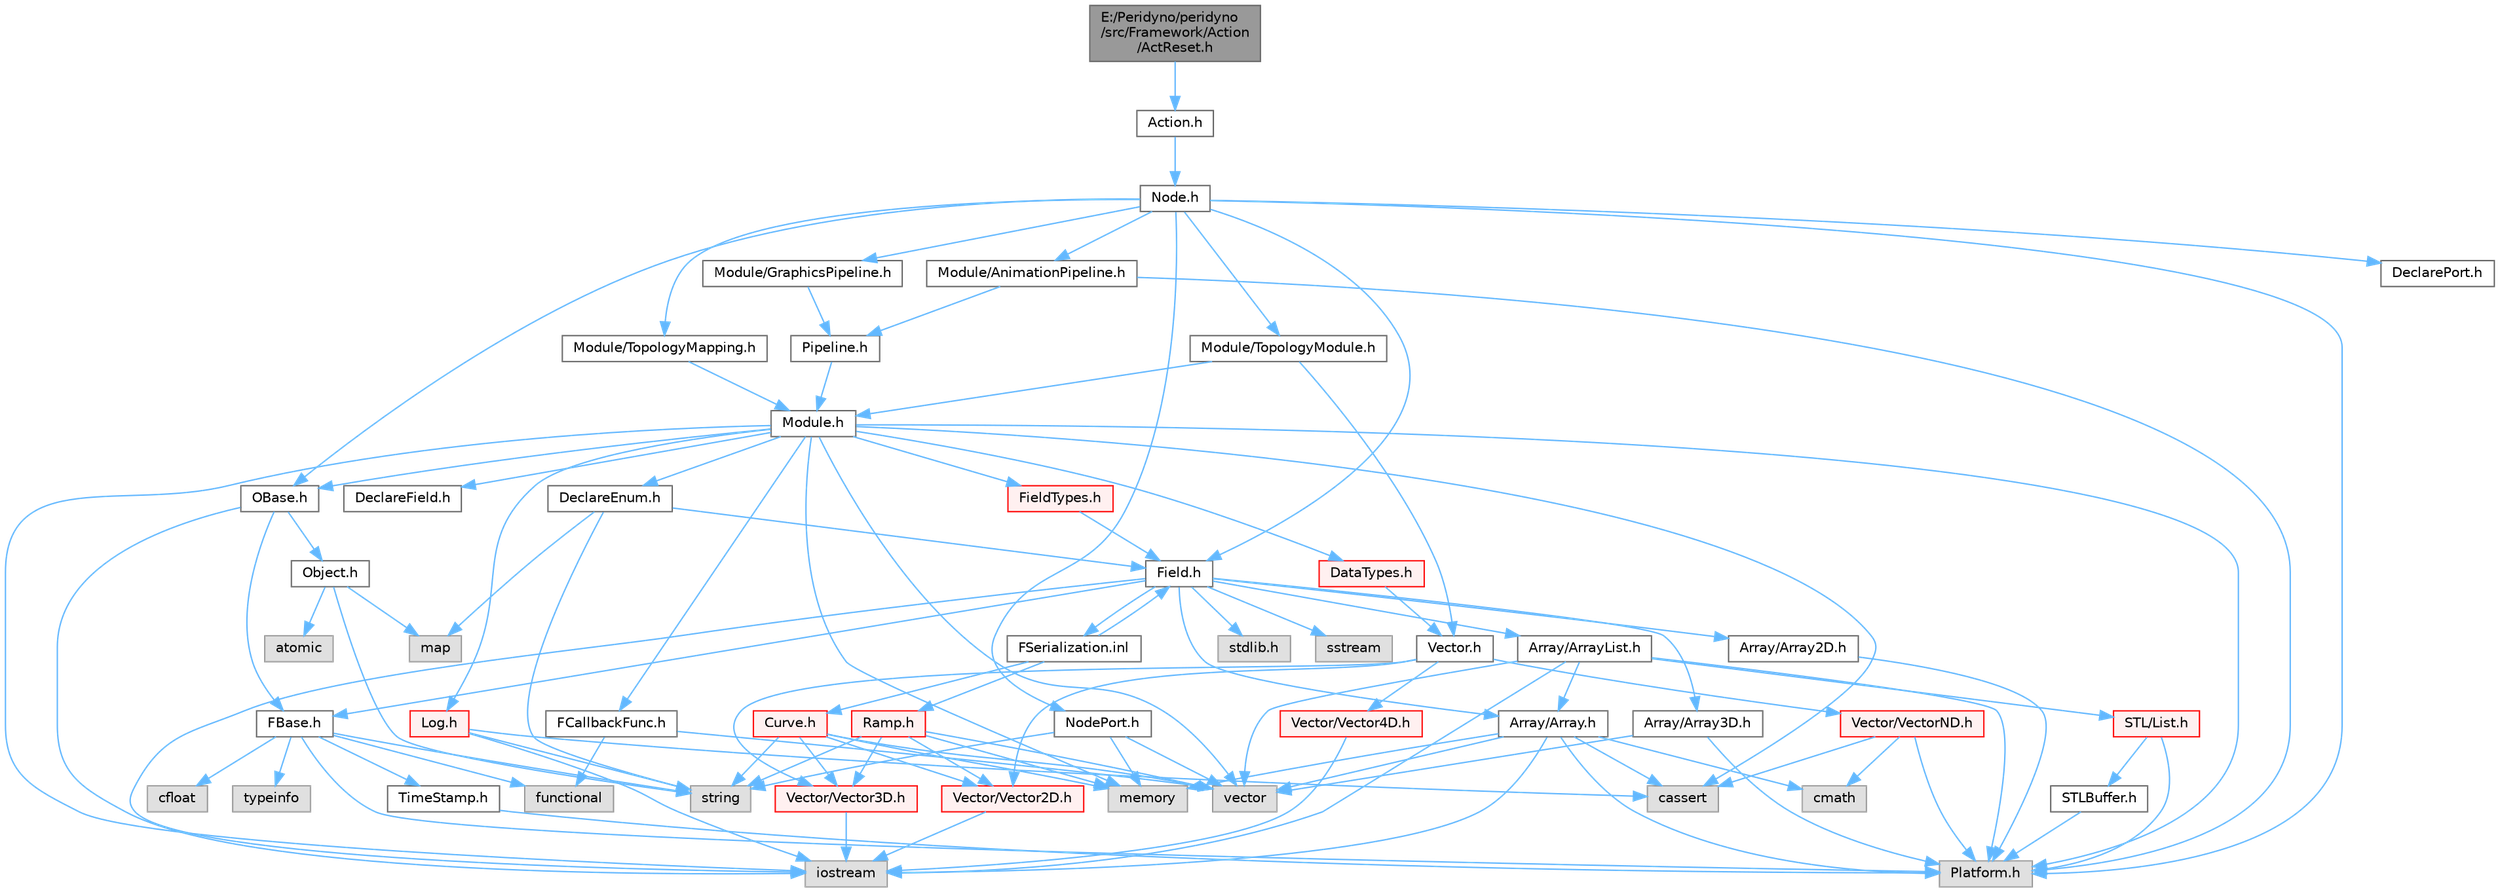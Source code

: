 digraph "E:/Peridyno/peridyno/src/Framework/Action/ActReset.h"
{
 // LATEX_PDF_SIZE
  bgcolor="transparent";
  edge [fontname=Helvetica,fontsize=10,labelfontname=Helvetica,labelfontsize=10];
  node [fontname=Helvetica,fontsize=10,shape=box,height=0.2,width=0.4];
  Node1 [id="Node000001",label="E:/Peridyno/peridyno\l/src/Framework/Action\l/ActReset.h",height=0.2,width=0.4,color="gray40", fillcolor="grey60", style="filled", fontcolor="black",tooltip=" "];
  Node1 -> Node2 [id="edge1_Node000001_Node000002",color="steelblue1",style="solid",tooltip=" "];
  Node2 [id="Node000002",label="Action.h",height=0.2,width=0.4,color="grey40", fillcolor="white", style="filled",URL="$_action_8h.html",tooltip=" "];
  Node2 -> Node3 [id="edge2_Node000002_Node000003",color="steelblue1",style="solid",tooltip=" "];
  Node3 [id="Node000003",label="Node.h",height=0.2,width=0.4,color="grey40", fillcolor="white", style="filled",URL="$_node_8h.html",tooltip=" "];
  Node3 -> Node4 [id="edge3_Node000003_Node000004",color="steelblue1",style="solid",tooltip=" "];
  Node4 [id="Node000004",label="OBase.h",height=0.2,width=0.4,color="grey40", fillcolor="white", style="filled",URL="$_o_base_8h.html",tooltip=" "];
  Node4 -> Node5 [id="edge4_Node000004_Node000005",color="steelblue1",style="solid",tooltip=" "];
  Node5 [id="Node000005",label="iostream",height=0.2,width=0.4,color="grey60", fillcolor="#E0E0E0", style="filled",tooltip=" "];
  Node4 -> Node6 [id="edge5_Node000004_Node000006",color="steelblue1",style="solid",tooltip=" "];
  Node6 [id="Node000006",label="FBase.h",height=0.2,width=0.4,color="grey40", fillcolor="white", style="filled",URL="$_f_base_8h.html",tooltip=" "];
  Node6 -> Node7 [id="edge6_Node000006_Node000007",color="steelblue1",style="solid",tooltip=" "];
  Node7 [id="Node000007",label="Platform.h",height=0.2,width=0.4,color="grey60", fillcolor="#E0E0E0", style="filled",tooltip=" "];
  Node6 -> Node8 [id="edge7_Node000006_Node000008",color="steelblue1",style="solid",tooltip=" "];
  Node8 [id="Node000008",label="TimeStamp.h",height=0.2,width=0.4,color="grey40", fillcolor="white", style="filled",URL="$_time_stamp_8h.html",tooltip=" "];
  Node8 -> Node7 [id="edge8_Node000008_Node000007",color="steelblue1",style="solid",tooltip=" "];
  Node6 -> Node9 [id="edge9_Node000006_Node000009",color="steelblue1",style="solid",tooltip=" "];
  Node9 [id="Node000009",label="typeinfo",height=0.2,width=0.4,color="grey60", fillcolor="#E0E0E0", style="filled",tooltip=" "];
  Node6 -> Node10 [id="edge10_Node000006_Node000010",color="steelblue1",style="solid",tooltip=" "];
  Node10 [id="Node000010",label="string",height=0.2,width=0.4,color="grey60", fillcolor="#E0E0E0", style="filled",tooltip=" "];
  Node6 -> Node11 [id="edge11_Node000006_Node000011",color="steelblue1",style="solid",tooltip=" "];
  Node11 [id="Node000011",label="functional",height=0.2,width=0.4,color="grey60", fillcolor="#E0E0E0", style="filled",tooltip=" "];
  Node6 -> Node12 [id="edge12_Node000006_Node000012",color="steelblue1",style="solid",tooltip=" "];
  Node12 [id="Node000012",label="cfloat",height=0.2,width=0.4,color="grey60", fillcolor="#E0E0E0", style="filled",tooltip=" "];
  Node4 -> Node13 [id="edge13_Node000004_Node000013",color="steelblue1",style="solid",tooltip=" "];
  Node13 [id="Node000013",label="Object.h",height=0.2,width=0.4,color="grey40", fillcolor="white", style="filled",URL="$_object_8h.html",tooltip=" "];
  Node13 -> Node10 [id="edge14_Node000013_Node000010",color="steelblue1",style="solid",tooltip=" "];
  Node13 -> Node14 [id="edge15_Node000013_Node000014",color="steelblue1",style="solid",tooltip=" "];
  Node14 [id="Node000014",label="atomic",height=0.2,width=0.4,color="grey60", fillcolor="#E0E0E0", style="filled",tooltip=" "];
  Node13 -> Node15 [id="edge16_Node000013_Node000015",color="steelblue1",style="solid",tooltip=" "];
  Node15 [id="Node000015",label="map",height=0.2,width=0.4,color="grey60", fillcolor="#E0E0E0", style="filled",tooltip=" "];
  Node3 -> Node16 [id="edge17_Node000003_Node000016",color="steelblue1",style="solid",tooltip=" "];
  Node16 [id="Node000016",label="Field.h",height=0.2,width=0.4,color="grey40", fillcolor="white", style="filled",URL="$_field_8h.html",tooltip=" "];
  Node16 -> Node5 [id="edge18_Node000016_Node000005",color="steelblue1",style="solid",tooltip=" "];
  Node16 -> Node17 [id="edge19_Node000016_Node000017",color="steelblue1",style="solid",tooltip=" "];
  Node17 [id="Node000017",label="stdlib.h",height=0.2,width=0.4,color="grey60", fillcolor="#E0E0E0", style="filled",tooltip=" "];
  Node16 -> Node18 [id="edge20_Node000016_Node000018",color="steelblue1",style="solid",tooltip=" "];
  Node18 [id="Node000018",label="sstream",height=0.2,width=0.4,color="grey60", fillcolor="#E0E0E0", style="filled",tooltip=" "];
  Node16 -> Node6 [id="edge21_Node000016_Node000006",color="steelblue1",style="solid",tooltip=" "];
  Node16 -> Node19 [id="edge22_Node000016_Node000019",color="steelblue1",style="solid",tooltip=" "];
  Node19 [id="Node000019",label="Array/Array.h",height=0.2,width=0.4,color="grey40", fillcolor="white", style="filled",URL="$_array_8h.html",tooltip=" "];
  Node19 -> Node7 [id="edge23_Node000019_Node000007",color="steelblue1",style="solid",tooltip=" "];
  Node19 -> Node20 [id="edge24_Node000019_Node000020",color="steelblue1",style="solid",tooltip=" "];
  Node20 [id="Node000020",label="cassert",height=0.2,width=0.4,color="grey60", fillcolor="#E0E0E0", style="filled",tooltip=" "];
  Node19 -> Node21 [id="edge25_Node000019_Node000021",color="steelblue1",style="solid",tooltip=" "];
  Node21 [id="Node000021",label="vector",height=0.2,width=0.4,color="grey60", fillcolor="#E0E0E0", style="filled",tooltip=" "];
  Node19 -> Node5 [id="edge26_Node000019_Node000005",color="steelblue1",style="solid",tooltip=" "];
  Node19 -> Node22 [id="edge27_Node000019_Node000022",color="steelblue1",style="solid",tooltip=" "];
  Node22 [id="Node000022",label="memory",height=0.2,width=0.4,color="grey60", fillcolor="#E0E0E0", style="filled",tooltip=" "];
  Node19 -> Node23 [id="edge28_Node000019_Node000023",color="steelblue1",style="solid",tooltip=" "];
  Node23 [id="Node000023",label="cmath",height=0.2,width=0.4,color="grey60", fillcolor="#E0E0E0", style="filled",tooltip=" "];
  Node16 -> Node24 [id="edge29_Node000016_Node000024",color="steelblue1",style="solid",tooltip=" "];
  Node24 [id="Node000024",label="Array/Array2D.h",height=0.2,width=0.4,color="grey40", fillcolor="white", style="filled",URL="$_array2_d_8h.html",tooltip=" "];
  Node24 -> Node7 [id="edge30_Node000024_Node000007",color="steelblue1",style="solid",tooltip=" "];
  Node16 -> Node25 [id="edge31_Node000016_Node000025",color="steelblue1",style="solid",tooltip=" "];
  Node25 [id="Node000025",label="Array/Array3D.h",height=0.2,width=0.4,color="grey40", fillcolor="white", style="filled",URL="$_array3_d_8h.html",tooltip=" "];
  Node25 -> Node7 [id="edge32_Node000025_Node000007",color="steelblue1",style="solid",tooltip=" "];
  Node25 -> Node21 [id="edge33_Node000025_Node000021",color="steelblue1",style="solid",tooltip=" "];
  Node16 -> Node26 [id="edge34_Node000016_Node000026",color="steelblue1",style="solid",tooltip=" "];
  Node26 [id="Node000026",label="Array/ArrayList.h",height=0.2,width=0.4,color="grey40", fillcolor="white", style="filled",URL="$_array_list_8h.html",tooltip=" "];
  Node26 -> Node21 [id="edge35_Node000026_Node000021",color="steelblue1",style="solid",tooltip=" "];
  Node26 -> Node5 [id="edge36_Node000026_Node000005",color="steelblue1",style="solid",tooltip=" "];
  Node26 -> Node7 [id="edge37_Node000026_Node000007",color="steelblue1",style="solid",tooltip=" "];
  Node26 -> Node27 [id="edge38_Node000026_Node000027",color="steelblue1",style="solid",tooltip=" "];
  Node27 [id="Node000027",label="STL/List.h",height=0.2,width=0.4,color="red", fillcolor="#FFF0F0", style="filled",URL="$_list_8h.html",tooltip=" "];
  Node27 -> Node7 [id="edge39_Node000027_Node000007",color="steelblue1",style="solid",tooltip=" "];
  Node27 -> Node28 [id="edge40_Node000027_Node000028",color="steelblue1",style="solid",tooltip=" "];
  Node28 [id="Node000028",label="STLBuffer.h",height=0.2,width=0.4,color="grey40", fillcolor="white", style="filled",URL="$_s_t_l_buffer_8h.html",tooltip=" "];
  Node28 -> Node7 [id="edge41_Node000028_Node000007",color="steelblue1",style="solid",tooltip=" "];
  Node26 -> Node19 [id="edge42_Node000026_Node000019",color="steelblue1",style="solid",tooltip=" "];
  Node16 -> Node67 [id="edge43_Node000016_Node000067",color="steelblue1",style="solid",tooltip=" "];
  Node67 [id="Node000067",label="FSerialization.inl",height=0.2,width=0.4,color="grey40", fillcolor="white", style="filled",URL="$_f_serialization_8inl.html",tooltip=" "];
  Node67 -> Node16 [id="edge44_Node000067_Node000016",color="steelblue1",style="solid",tooltip=" "];
  Node67 -> Node68 [id="edge45_Node000067_Node000068",color="steelblue1",style="solid",tooltip=" "];
  Node68 [id="Node000068",label="Ramp.h",height=0.2,width=0.4,color="red", fillcolor="#FFF0F0", style="filled",URL="$_ramp_8h.html",tooltip=" "];
  Node68 -> Node21 [id="edge46_Node000068_Node000021",color="steelblue1",style="solid",tooltip=" "];
  Node68 -> Node22 [id="edge47_Node000068_Node000022",color="steelblue1",style="solid",tooltip=" "];
  Node68 -> Node10 [id="edge48_Node000068_Node000010",color="steelblue1",style="solid",tooltip=" "];
  Node68 -> Node32 [id="edge49_Node000068_Node000032",color="steelblue1",style="solid",tooltip=" "];
  Node32 [id="Node000032",label="Vector/Vector2D.h",height=0.2,width=0.4,color="red", fillcolor="#FFF0F0", style="filled",URL="$_vector2_d_8h.html",tooltip=" "];
  Node32 -> Node5 [id="edge50_Node000032_Node000005",color="steelblue1",style="solid",tooltip=" "];
  Node68 -> Node38 [id="edge51_Node000068_Node000038",color="steelblue1",style="solid",tooltip=" "];
  Node38 [id="Node000038",label="Vector/Vector3D.h",height=0.2,width=0.4,color="red", fillcolor="#FFF0F0", style="filled",URL="$_vector3_d_8h.html",tooltip=" "];
  Node38 -> Node5 [id="edge52_Node000038_Node000005",color="steelblue1",style="solid",tooltip=" "];
  Node67 -> Node70 [id="edge53_Node000067_Node000070",color="steelblue1",style="solid",tooltip=" "];
  Node70 [id="Node000070",label="Curve.h",height=0.2,width=0.4,color="red", fillcolor="#FFF0F0", style="filled",URL="$_curve_8h.html",tooltip=" "];
  Node70 -> Node21 [id="edge54_Node000070_Node000021",color="steelblue1",style="solid",tooltip=" "];
  Node70 -> Node22 [id="edge55_Node000070_Node000022",color="steelblue1",style="solid",tooltip=" "];
  Node70 -> Node10 [id="edge56_Node000070_Node000010",color="steelblue1",style="solid",tooltip=" "];
  Node70 -> Node32 [id="edge57_Node000070_Node000032",color="steelblue1",style="solid",tooltip=" "];
  Node70 -> Node38 [id="edge58_Node000070_Node000038",color="steelblue1",style="solid",tooltip=" "];
  Node3 -> Node7 [id="edge59_Node000003_Node000007",color="steelblue1",style="solid",tooltip=" "];
  Node3 -> Node71 [id="edge60_Node000003_Node000071",color="steelblue1",style="solid",tooltip=" "];
  Node71 [id="Node000071",label="DeclarePort.h",height=0.2,width=0.4,color="grey40", fillcolor="white", style="filled",URL="$_declare_port_8h.html",tooltip=" "];
  Node3 -> Node72 [id="edge61_Node000003_Node000072",color="steelblue1",style="solid",tooltip=" "];
  Node72 [id="Node000072",label="NodePort.h",height=0.2,width=0.4,color="grey40", fillcolor="white", style="filled",URL="$_node_port_8h.html",tooltip=" "];
  Node72 -> Node10 [id="edge62_Node000072_Node000010",color="steelblue1",style="solid",tooltip=" "];
  Node72 -> Node21 [id="edge63_Node000072_Node000021",color="steelblue1",style="solid",tooltip=" "];
  Node72 -> Node22 [id="edge64_Node000072_Node000022",color="steelblue1",style="solid",tooltip=" "];
  Node3 -> Node73 [id="edge65_Node000003_Node000073",color="steelblue1",style="solid",tooltip=" "];
  Node73 [id="Node000073",label="Module/TopologyModule.h",height=0.2,width=0.4,color="grey40", fillcolor="white", style="filled",URL="$_topology_module_8h.html",tooltip=" "];
  Node73 -> Node31 [id="edge66_Node000073_Node000031",color="steelblue1",style="solid",tooltip=" "];
  Node31 [id="Node000031",label="Vector.h",height=0.2,width=0.4,color="grey40", fillcolor="white", style="filled",URL="$_vector_8h.html",tooltip=" "];
  Node31 -> Node32 [id="edge67_Node000031_Node000032",color="steelblue1",style="solid",tooltip=" "];
  Node31 -> Node38 [id="edge68_Node000031_Node000038",color="steelblue1",style="solid",tooltip=" "];
  Node31 -> Node41 [id="edge69_Node000031_Node000041",color="steelblue1",style="solid",tooltip=" "];
  Node41 [id="Node000041",label="Vector/Vector4D.h",height=0.2,width=0.4,color="red", fillcolor="#FFF0F0", style="filled",URL="$_vector4_d_8h.html",tooltip=" "];
  Node41 -> Node5 [id="edge70_Node000041_Node000005",color="steelblue1",style="solid",tooltip=" "];
  Node31 -> Node44 [id="edge71_Node000031_Node000044",color="steelblue1",style="solid",tooltip=" "];
  Node44 [id="Node000044",label="Vector/VectorND.h",height=0.2,width=0.4,color="red", fillcolor="#FFF0F0", style="filled",URL="$_vector_n_d_8h.html",tooltip=" "];
  Node44 -> Node23 [id="edge72_Node000044_Node000023",color="steelblue1",style="solid",tooltip=" "];
  Node44 -> Node20 [id="edge73_Node000044_Node000020",color="steelblue1",style="solid",tooltip=" "];
  Node44 -> Node7 [id="edge74_Node000044_Node000007",color="steelblue1",style="solid",tooltip=" "];
  Node73 -> Node74 [id="edge75_Node000073_Node000074",color="steelblue1",style="solid",tooltip=" "];
  Node74 [id="Node000074",label="Module.h",height=0.2,width=0.4,color="grey40", fillcolor="white", style="filled",URL="$_module_8h.html",tooltip=" "];
  Node74 -> Node7 [id="edge76_Node000074_Node000007",color="steelblue1",style="solid",tooltip=" "];
  Node74 -> Node22 [id="edge77_Node000074_Node000022",color="steelblue1",style="solid",tooltip=" "];
  Node74 -> Node21 [id="edge78_Node000074_Node000021",color="steelblue1",style="solid",tooltip=" "];
  Node74 -> Node20 [id="edge79_Node000074_Node000020",color="steelblue1",style="solid",tooltip=" "];
  Node74 -> Node5 [id="edge80_Node000074_Node000005",color="steelblue1",style="solid",tooltip=" "];
  Node74 -> Node4 [id="edge81_Node000074_Node000004",color="steelblue1",style="solid",tooltip=" "];
  Node74 -> Node75 [id="edge82_Node000074_Node000075",color="steelblue1",style="solid",tooltip=" "];
  Node75 [id="Node000075",label="Log.h",height=0.2,width=0.4,color="red", fillcolor="#FFF0F0", style="filled",URL="$_log_8h.html",tooltip=" "];
  Node75 -> Node10 [id="edge83_Node000075_Node000010",color="steelblue1",style="solid",tooltip=" "];
  Node75 -> Node5 [id="edge84_Node000075_Node000005",color="steelblue1",style="solid",tooltip=" "];
  Node75 -> Node20 [id="edge85_Node000075_Node000020",color="steelblue1",style="solid",tooltip=" "];
  Node74 -> Node83 [id="edge86_Node000074_Node000083",color="steelblue1",style="solid",tooltip=" "];
  Node83 [id="Node000083",label="DataTypes.h",height=0.2,width=0.4,color="red", fillcolor="#FFF0F0", style="filled",URL="$_data_types_8h.html",tooltip=" "];
  Node83 -> Node31 [id="edge87_Node000083_Node000031",color="steelblue1",style="solid",tooltip=" "];
  Node74 -> Node88 [id="edge88_Node000074_Node000088",color="steelblue1",style="solid",tooltip=" "];
  Node88 [id="Node000088",label="DeclareEnum.h",height=0.2,width=0.4,color="grey40", fillcolor="white", style="filled",URL="$_declare_enum_8h.html",tooltip=" "];
  Node88 -> Node15 [id="edge89_Node000088_Node000015",color="steelblue1",style="solid",tooltip=" "];
  Node88 -> Node10 [id="edge90_Node000088_Node000010",color="steelblue1",style="solid",tooltip=" "];
  Node88 -> Node16 [id="edge91_Node000088_Node000016",color="steelblue1",style="solid",tooltip=" "];
  Node74 -> Node89 [id="edge92_Node000074_Node000089",color="steelblue1",style="solid",tooltip=" "];
  Node89 [id="Node000089",label="DeclareField.h",height=0.2,width=0.4,color="grey40", fillcolor="white", style="filled",URL="$_declare_field_8h.html",tooltip=" "];
  Node74 -> Node90 [id="edge93_Node000074_Node000090",color="steelblue1",style="solid",tooltip=" "];
  Node90 [id="Node000090",label="FCallbackFunc.h",height=0.2,width=0.4,color="grey40", fillcolor="white", style="filled",URL="$_f_callback_func_8h.html",tooltip=" "];
  Node90 -> Node21 [id="edge94_Node000090_Node000021",color="steelblue1",style="solid",tooltip=" "];
  Node90 -> Node11 [id="edge95_Node000090_Node000011",color="steelblue1",style="solid",tooltip=" "];
  Node74 -> Node91 [id="edge96_Node000074_Node000091",color="steelblue1",style="solid",tooltip=" "];
  Node91 [id="Node000091",label="FieldTypes.h",height=0.2,width=0.4,color="red", fillcolor="#FFF0F0", style="filled",URL="$_field_types_8h.html",tooltip=" "];
  Node91 -> Node16 [id="edge97_Node000091_Node000016",color="steelblue1",style="solid",tooltip=" "];
  Node3 -> Node93 [id="edge98_Node000003_Node000093",color="steelblue1",style="solid",tooltip=" "];
  Node93 [id="Node000093",label="Module/TopologyMapping.h",height=0.2,width=0.4,color="grey40", fillcolor="white", style="filled",URL="$_topology_mapping_8h.html",tooltip=" "];
  Node93 -> Node74 [id="edge99_Node000093_Node000074",color="steelblue1",style="solid",tooltip=" "];
  Node3 -> Node94 [id="edge100_Node000003_Node000094",color="steelblue1",style="solid",tooltip=" "];
  Node94 [id="Node000094",label="Module/AnimationPipeline.h",height=0.2,width=0.4,color="grey40", fillcolor="white", style="filled",URL="$_animation_pipeline_8h.html",tooltip=" "];
  Node94 -> Node95 [id="edge101_Node000094_Node000095",color="steelblue1",style="solid",tooltip=" "];
  Node95 [id="Node000095",label="Pipeline.h",height=0.2,width=0.4,color="grey40", fillcolor="white", style="filled",URL="$_pipeline_8h.html",tooltip=" "];
  Node95 -> Node74 [id="edge102_Node000095_Node000074",color="steelblue1",style="solid",tooltip=" "];
  Node94 -> Node7 [id="edge103_Node000094_Node000007",color="steelblue1",style="solid",tooltip=" "];
  Node3 -> Node96 [id="edge104_Node000003_Node000096",color="steelblue1",style="solid",tooltip=" "];
  Node96 [id="Node000096",label="Module/GraphicsPipeline.h",height=0.2,width=0.4,color="grey40", fillcolor="white", style="filled",URL="$_graphics_pipeline_8h.html",tooltip=" "];
  Node96 -> Node95 [id="edge105_Node000096_Node000095",color="steelblue1",style="solid",tooltip=" "];
}
